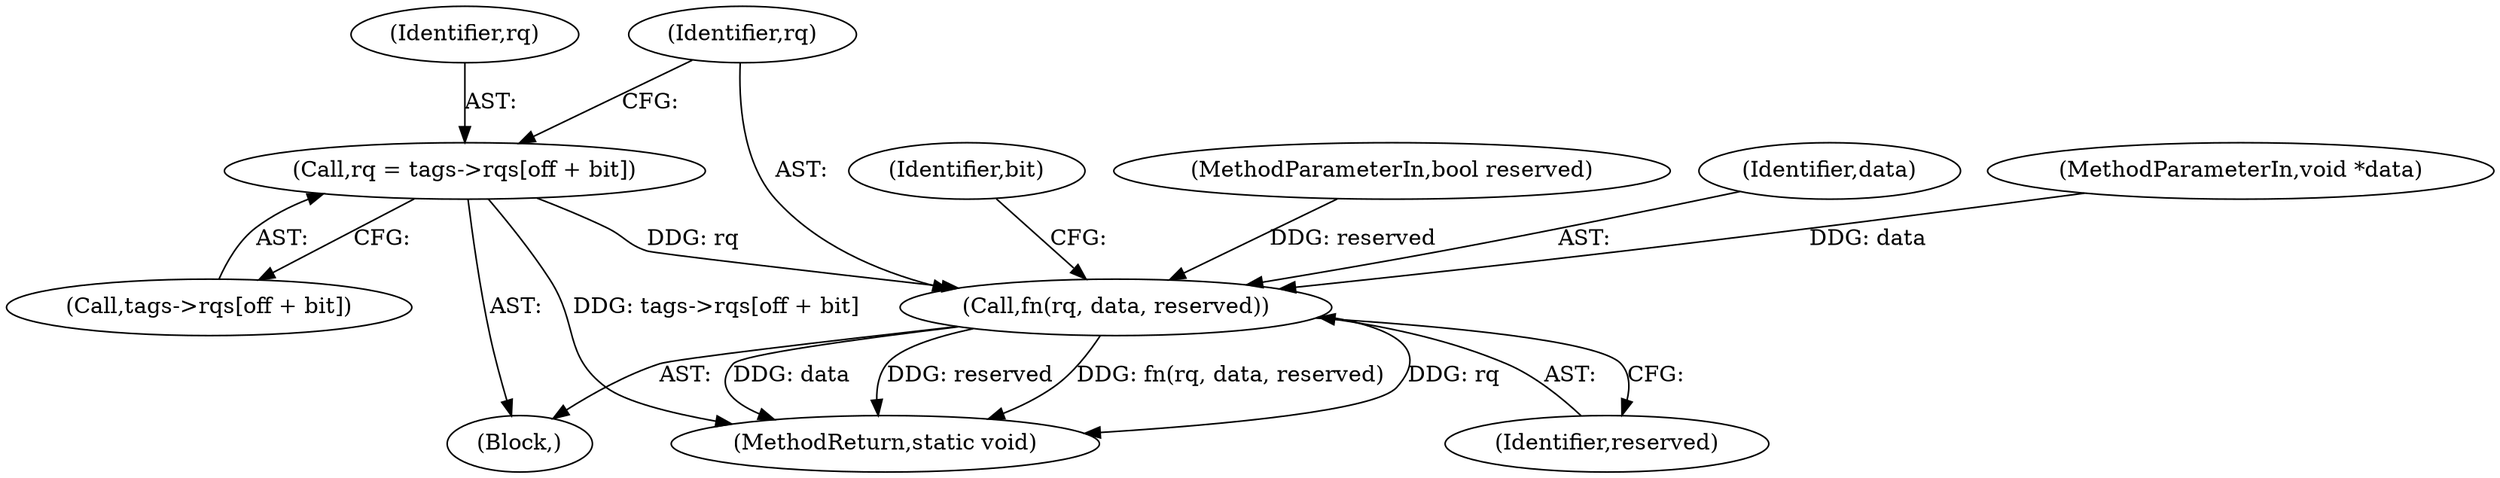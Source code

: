 digraph "0_linux_0048b4837affd153897ed1222283492070027aa9_2@array" {
"1000168" [label="(Call,rq = tags->rqs[off + bit])"];
"1000177" [label="(Call,fn(rq, data, reserved))"];
"1000167" [label="(Block,)"];
"1000177" [label="(Call,fn(rq, data, reserved))"];
"1000169" [label="(Identifier,rq)"];
"1000180" [label="(Identifier,reserved)"];
"1000179" [label="(Identifier,data)"];
"1000105" [label="(MethodParameterIn,void *data)"];
"1000170" [label="(Call,tags->rqs[off + bit])"];
"1000106" [label="(MethodParameterIn,bool reserved)"];
"1000178" [label="(Identifier,rq)"];
"1000168" [label="(Call,rq = tags->rqs[off + bit])"];
"1000188" [label="(MethodReturn,static void)"];
"1000155" [label="(Identifier,bit)"];
"1000168" -> "1000167"  [label="AST: "];
"1000168" -> "1000170"  [label="CFG: "];
"1000169" -> "1000168"  [label="AST: "];
"1000170" -> "1000168"  [label="AST: "];
"1000178" -> "1000168"  [label="CFG: "];
"1000168" -> "1000188"  [label="DDG: tags->rqs[off + bit]"];
"1000168" -> "1000177"  [label="DDG: rq"];
"1000177" -> "1000167"  [label="AST: "];
"1000177" -> "1000180"  [label="CFG: "];
"1000178" -> "1000177"  [label="AST: "];
"1000179" -> "1000177"  [label="AST: "];
"1000180" -> "1000177"  [label="AST: "];
"1000155" -> "1000177"  [label="CFG: "];
"1000177" -> "1000188"  [label="DDG: rq"];
"1000177" -> "1000188"  [label="DDG: data"];
"1000177" -> "1000188"  [label="DDG: reserved"];
"1000177" -> "1000188"  [label="DDG: fn(rq, data, reserved)"];
"1000105" -> "1000177"  [label="DDG: data"];
"1000106" -> "1000177"  [label="DDG: reserved"];
}
